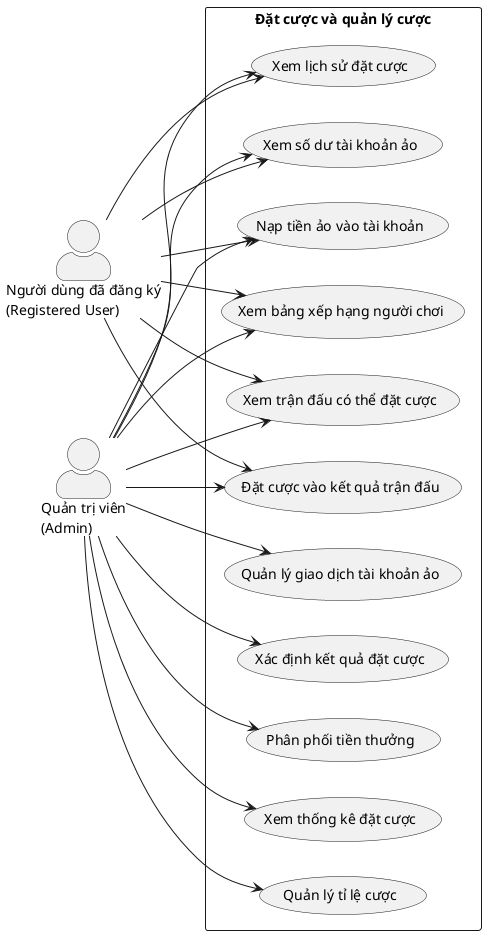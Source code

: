 @startuml usecase_betting
skinparam packageStyle rectangle
skinparam shadowing false
skinparam handwritten false
skinparam actorStyle awesome

left to right direction

actor "Người dùng đã đăng ký\n(Registered User)" as User
actor "Quản trị viên\n(Admin)" as Admin

rectangle "Đặt cược và quản lý cược" {
  usecase "Xem trận đấu có thể đặt cược" as UC1
  usecase "Đặt cược vào kết quả trận đấu" as UC2
  usecase "Xem lịch sử đặt cược" as UC3
  usecase "Xem số dư tài khoản ảo" as UC4
  usecase "Nạp tiền ảo vào tài khoản" as UC5
  usecase "Xem bảng xếp hạng người chơi" as UC6
  usecase "Quản lý tỉ lệ cược" as UC7
  usecase "Quản lý giao dịch tài khoản ảo" as UC8
  usecase "Xác định kết quả đặt cược" as UC9
  usecase "Phân phối tiền thưởng" as UC10
  usecase "Xem thống kê đặt cược" as UC11
}

User --> UC1
User --> UC2
User --> UC3
User --> UC4
User --> UC5
User --> UC6

Admin --> UC1
Admin --> UC2
Admin --> UC3
Admin --> UC4
Admin --> UC5
Admin --> UC6
Admin --> UC7
Admin --> UC8
Admin --> UC9
Admin --> UC10
Admin --> UC11

@enduml
